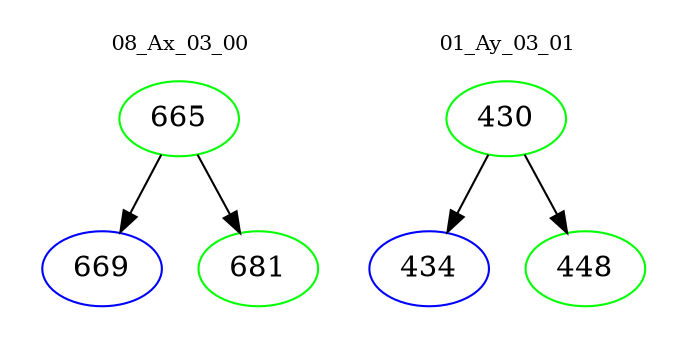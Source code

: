 digraph{
subgraph cluster_0 {
color = white
label = "08_Ax_03_00";
fontsize=10;
T0_665 [label="665", color="green"]
T0_665 -> T0_669 [color="black"]
T0_669 [label="669", color="blue"]
T0_665 -> T0_681 [color="black"]
T0_681 [label="681", color="green"]
}
subgraph cluster_1 {
color = white
label = "01_Ay_03_01";
fontsize=10;
T1_430 [label="430", color="green"]
T1_430 -> T1_434 [color="black"]
T1_434 [label="434", color="blue"]
T1_430 -> T1_448 [color="black"]
T1_448 [label="448", color="green"]
}
}
